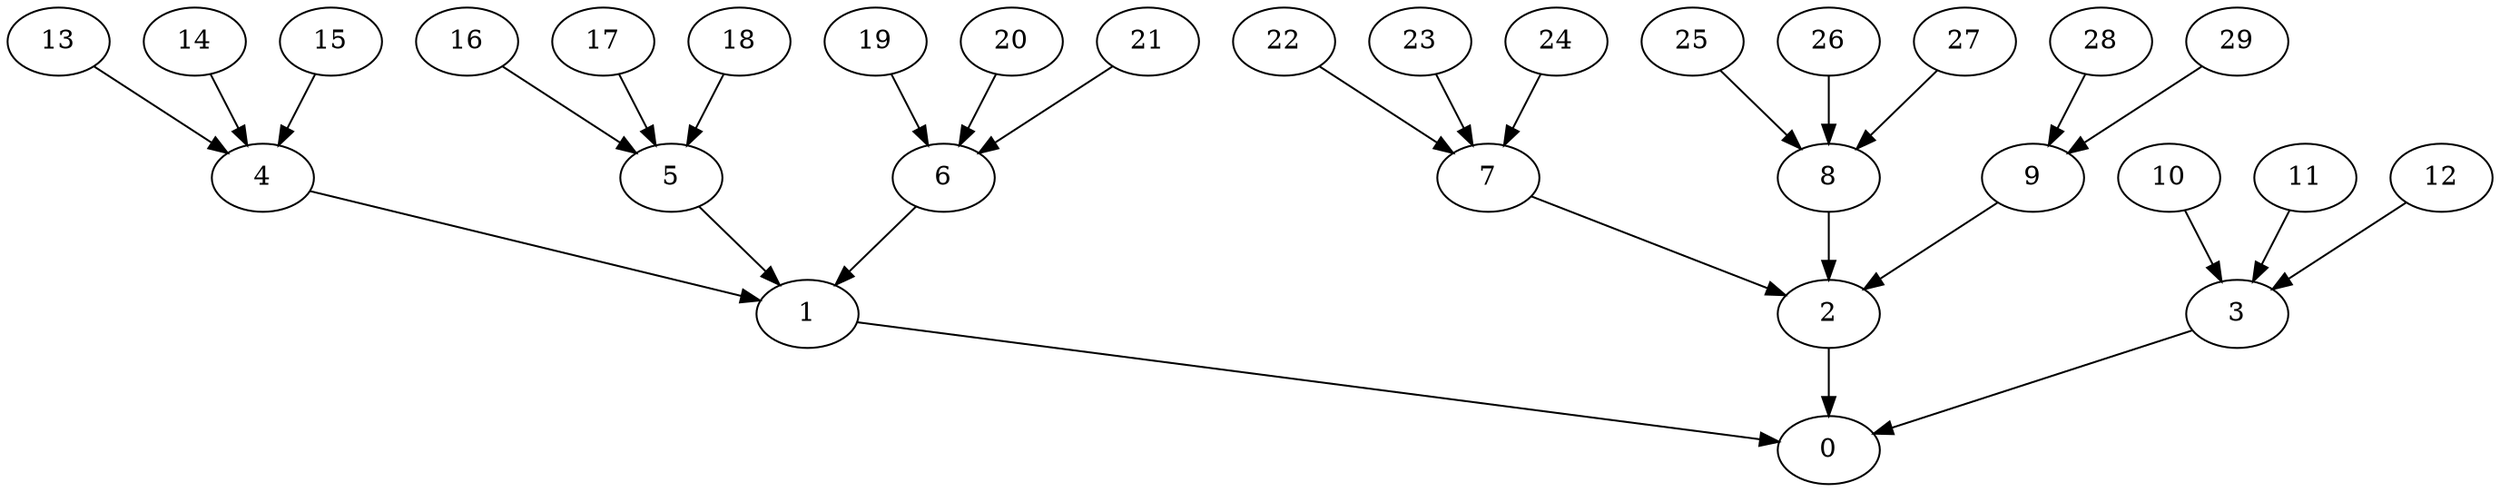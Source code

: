 digraph "InTree-Balanced-MaxBf-3_Nodes_30_CCR_0.10_WeightType_Random#2" {
	graph ["Duplicate states"=0,
		GraphType=InTree,
		"Max states in OPEN"=0,
		Modes="120000ms; topo-ordered tasks, ; Pruning: task equivalence, fixed order ready list, ; F-value: ; Optimisation: best schedule length (\
SL) optimisation on equal, ",
		NumberOfTasks=30,
		"Pruned using list schedule length"=32781285,
		"States removed from OPEN"=0,
		TargetSystem="Homogeneous-2",
		"Time to schedule (ms)"=25621,
		"Total idle time"=0,
		"Total schedule length"=897,
		"Total sequential time"=1759,
		"Total states created"=77252897
	];
	0	["Finish time"=897,
		Processor=0,
		"Start time"=867,
		Weight=30];
	1	["Finish time"=666,
		Processor=0,
		"Start time"=585,
		Weight=81];
	1 -> 0	[Weight=7];
	2	["Finish time"=867,
		Processor=0,
		"Start time"=837,
		Weight=30];
	2 -> 0	[Weight=7];
	3	["Finish time"=862,
		Processor=1,
		"Start time"=822,
		Weight=40];
	3 -> 0	[Weight=5];
	4	["Finish time"=568,
		Processor=1,
		"Start time"=517,
		Weight=51];
	4 -> 1	[Weight=6];
	5	["Finish time"=233,
		Processor=1,
		"Start time"=162,
		Weight=71];
	5 -> 1	[Weight=2];
	6	["Finish time"=585,
		Processor=0,
		"Start time"=565,
		Weight=20];
	6 -> 1	[Weight=10];
	7	["Finish time"=751,
		Processor=1,
		"Start time"=700,
		Weight=51];
	7 -> 2	[Weight=2];
	8	["Finish time"=355,
		Processor=1,
		"Start time"=294,
		Weight=61];
	8 -> 2	[Weight=9];
	9	["Finish time"=837,
		Processor=0,
		"Start time"=766,
		Weight=71];
	9 -> 2	[Weight=8];
	10	["Finish time"=706,
		Processor=0,
		"Start time"=666,
		Weight=40];
	10 -> 3	[Weight=3];
	11	["Finish time"=822,
		Processor=1,
		"Start time"=751,
		Weight=71];
	11 -> 3	[Weight=9];
	12	["Finish time"=736,
		Processor=0,
		"Start time"=706,
		Weight=30];
	12 -> 3	[Weight=4];
	13	["Finish time"=436,
		Processor=1,
		"Start time"=355,
		Weight=81];
	13 -> 4	[Weight=10];
	14	["Finish time"=424,
		Processor=0,
		"Start time"=404,
		Weight=20];
	14 -> 4	[Weight=2];
	15	["Finish time"=444,
		Processor=0,
		"Start time"=424,
		Weight=20];
	15 -> 4	[Weight=2];
	16	["Finish time"=162,
		Processor=1,
		"Start time"=61,
		Weight=101];
	16 -> 5	[Weight=8];
	17	["Finish time"=61,
		Processor=1,
		"Start time"=0,
		Weight=61];
	17 -> 5	[Weight=9];
	18	["Finish time"=111,
		Processor=0,
		"Start time"=91,
		Weight=20];
	18 -> 5	[Weight=6];
	19	["Finish time"=565,
		Processor=0,
		"Start time"=535,
		Weight=30];
	19 -> 6	[Weight=10];
	20	["Finish time"=517,
		Processor=1,
		"Start time"=436,
		Weight=81];
	20 -> 6	[Weight=5];
	21	["Finish time"=535,
		Processor=0,
		"Start time"=444,
		Weight=91];
	21 -> 6	[Weight=5];
	22	["Finish time"=700,
		Processor=1,
		"Start time"=639,
		Weight=61];
	22 -> 7	[Weight=2];
	23	["Finish time"=639,
		Processor=1,
		"Start time"=568,
		Weight=71];
	23 -> 7	[Weight=7];
	24	["Finish time"=303,
		Processor=0,
		"Start time"=202,
		Weight=101];
	24 -> 7	[Weight=5];
	25	["Finish time"=91,
		Processor=0,
		"Start time"=0,
		Weight=91];
	25 -> 8	[Weight=9];
	26	["Finish time"=202,
		Processor=0,
		"Start time"=111,
		Weight=91];
	26 -> 8	[Weight=7];
	27	["Finish time"=294,
		Processor=1,
		"Start time"=233,
		Weight=61];
	27 -> 8	[Weight=4];
	28	["Finish time"=766,
		Processor=0,
		"Start time"=736,
		Weight=30];
	28 -> 9	[Weight=3];
	29	["Finish time"=404,
		Processor=0,
		"Start time"=303,
		Weight=101];
	29 -> 9	[Weight=10];
}
